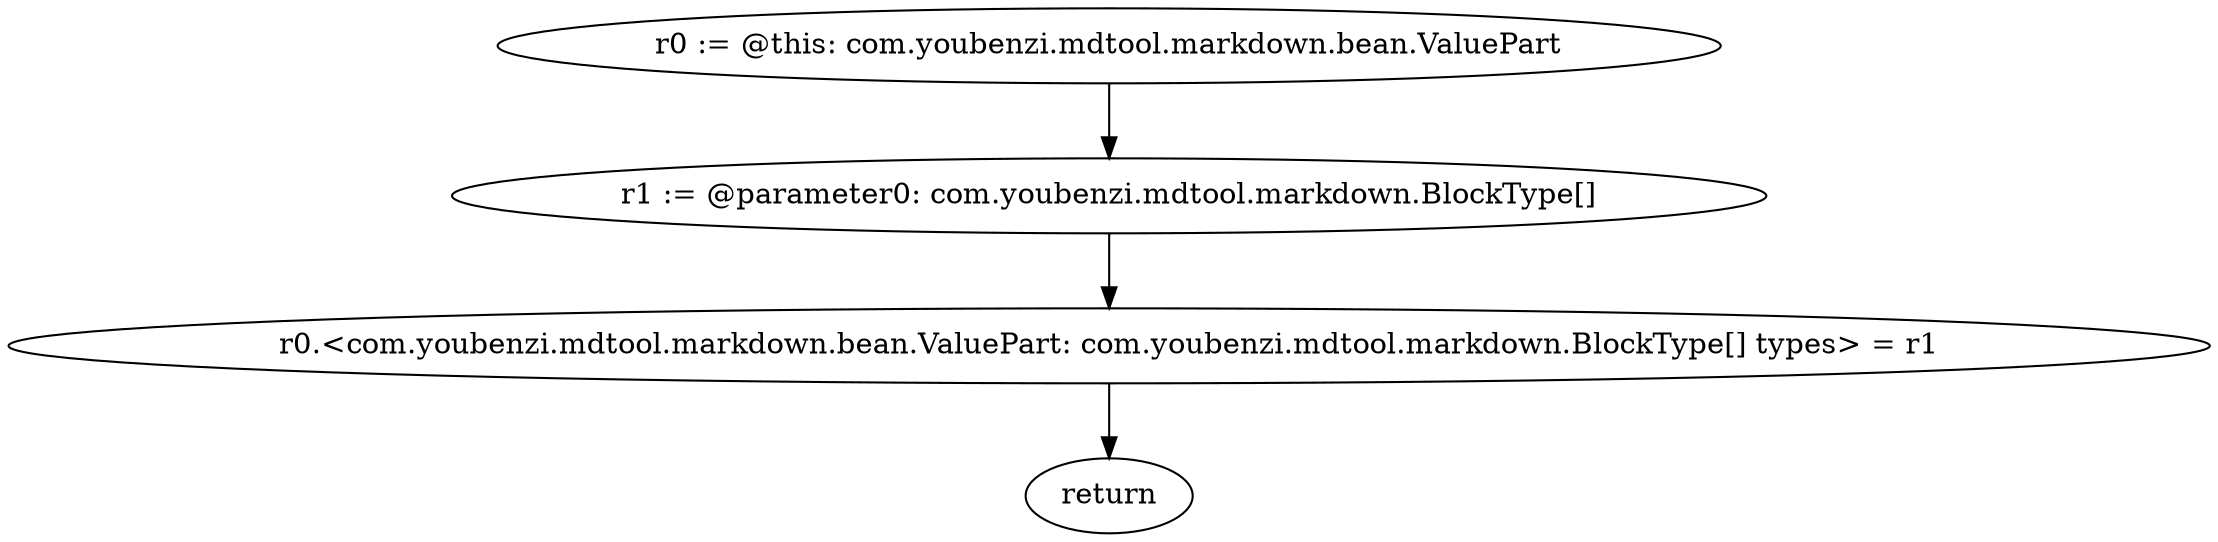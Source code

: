 digraph "unitGraph" {
    "r0 := @this: com.youbenzi.mdtool.markdown.bean.ValuePart"
    "r1 := @parameter0: com.youbenzi.mdtool.markdown.BlockType[]"
    "r0.<com.youbenzi.mdtool.markdown.bean.ValuePart: com.youbenzi.mdtool.markdown.BlockType[] types> = r1"
    "return"
    "r0 := @this: com.youbenzi.mdtool.markdown.bean.ValuePart"->"r1 := @parameter0: com.youbenzi.mdtool.markdown.BlockType[]";
    "r1 := @parameter0: com.youbenzi.mdtool.markdown.BlockType[]"->"r0.<com.youbenzi.mdtool.markdown.bean.ValuePart: com.youbenzi.mdtool.markdown.BlockType[] types> = r1";
    "r0.<com.youbenzi.mdtool.markdown.bean.ValuePart: com.youbenzi.mdtool.markdown.BlockType[] types> = r1"->"return";
}
